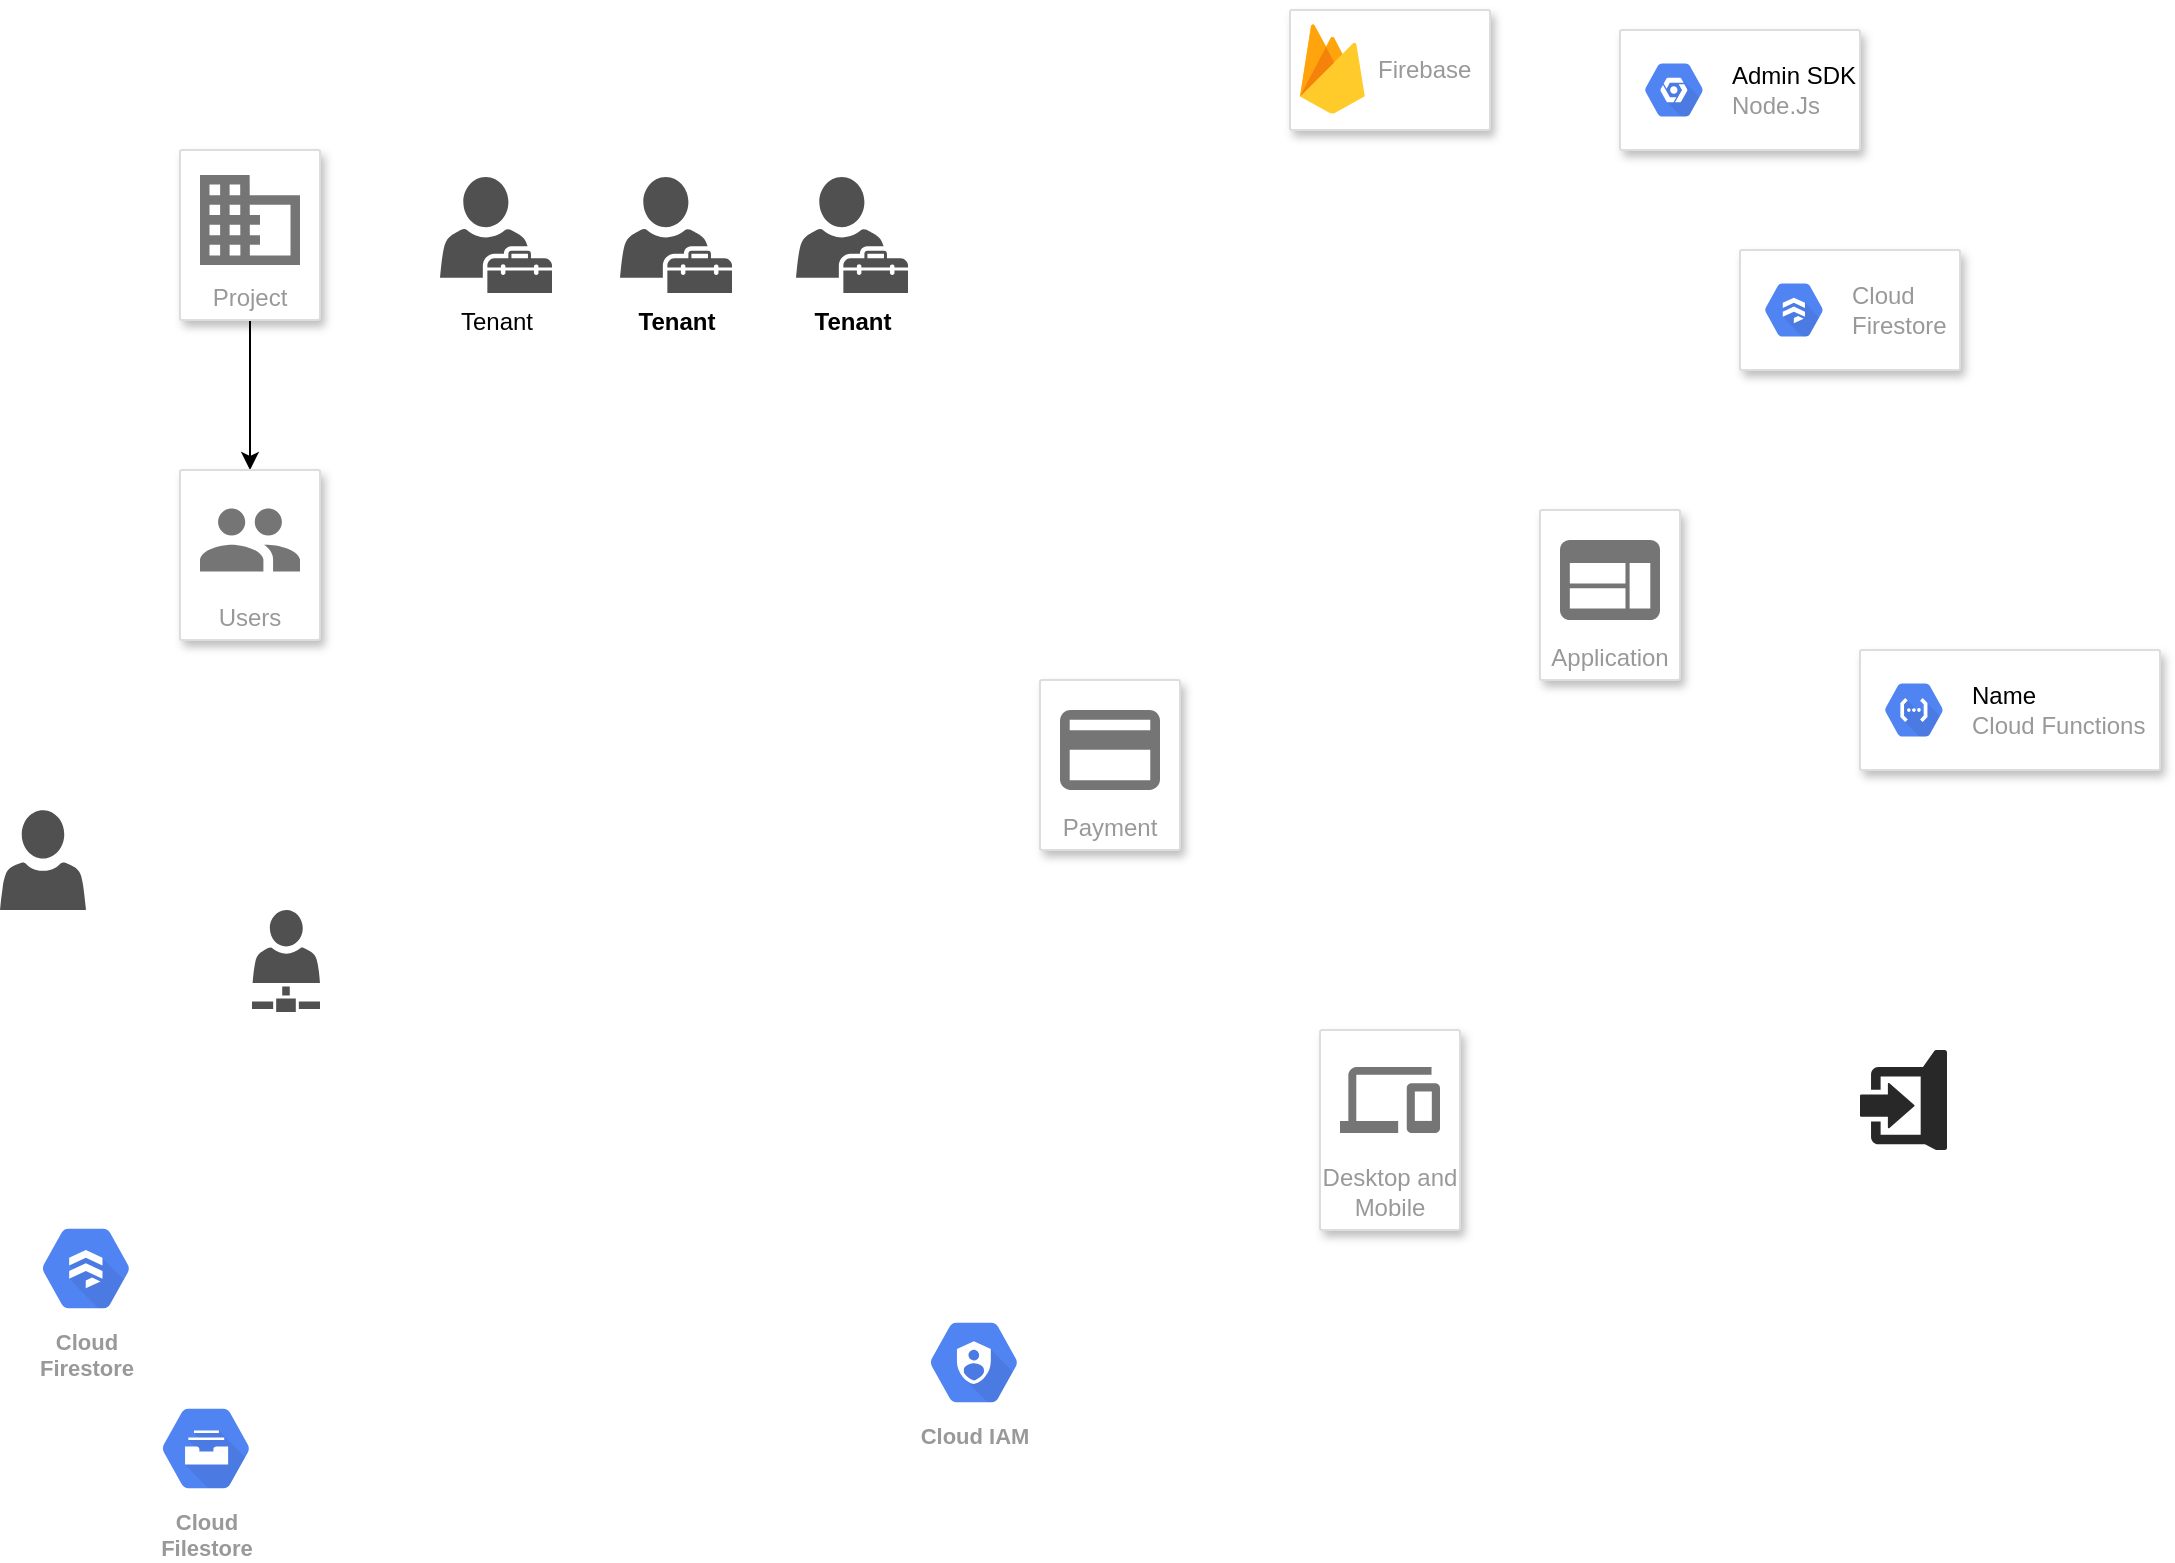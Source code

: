 <mxfile version="13.9.7" type="github">
  <diagram id="YlVkp8-III7TYCLAtudT" name="Page-1">
    <mxGraphModel dx="1349" dy="1154" grid="1" gridSize="10" guides="1" tooltips="1" connect="1" arrows="1" fold="1" page="1" pageScale="1" pageWidth="1169" pageHeight="827" math="0" shadow="0">
      <root>
        <mxCell id="0" />
        <mxCell id="1" parent="0" />
        <mxCell id="C5w15jPe9weFPQTxlSTk-1" value="" style="strokeColor=#dddddd;shadow=1;strokeWidth=1;rounded=1;absoluteArcSize=1;arcSize=2;" vertex="1" parent="1">
          <mxGeometry x="685" y="40" width="100" height="60" as="geometry" />
        </mxCell>
        <mxCell id="C5w15jPe9weFPQTxlSTk-2" value="Firebase" style="dashed=0;connectable=0;html=1;fillColor=#5184F3;strokeColor=none;shape=mxgraph.gcp2.firebase;part=1;labelPosition=right;verticalLabelPosition=middle;align=left;verticalAlign=middle;spacingLeft=5;fontColor=#999999;fontSize=12;" vertex="1" parent="C5w15jPe9weFPQTxlSTk-1">
          <mxGeometry width="32.4" height="45" relative="1" as="geometry">
            <mxPoint x="5" y="7" as="offset" />
          </mxGeometry>
        </mxCell>
        <mxCell id="C5w15jPe9weFPQTxlSTk-3" value="" style="strokeColor=#dddddd;shadow=1;strokeWidth=1;rounded=1;absoluteArcSize=1;arcSize=2;" vertex="1" parent="1">
          <mxGeometry x="850" y="50" width="120" height="60" as="geometry" />
        </mxCell>
        <mxCell id="C5w15jPe9weFPQTxlSTk-4" value="&lt;font color=&quot;#000000&quot;&gt;Admin SDK&lt;/font&gt;&lt;br&gt;Node.Js" style="dashed=0;connectable=0;html=1;fillColor=#5184F3;strokeColor=none;shape=mxgraph.gcp2.hexIcon;prIcon=placeholder;part=1;labelPosition=right;verticalLabelPosition=middle;align=left;verticalAlign=middle;spacingLeft=5;fontColor=#999999;fontSize=12;" vertex="1" parent="C5w15jPe9weFPQTxlSTk-3">
          <mxGeometry y="0.5" width="44" height="39" relative="1" as="geometry">
            <mxPoint x="5" y="-19.5" as="offset" />
          </mxGeometry>
        </mxCell>
        <mxCell id="C5w15jPe9weFPQTxlSTk-5" value="" style="strokeColor=#dddddd;shadow=1;strokeWidth=1;rounded=1;absoluteArcSize=1;arcSize=2;" vertex="1" parent="1">
          <mxGeometry x="970" y="360" width="150" height="60" as="geometry" />
        </mxCell>
        <mxCell id="C5w15jPe9weFPQTxlSTk-6" value="&lt;font color=&quot;#000000&quot;&gt;Name&lt;/font&gt;&lt;br&gt;Cloud Functions" style="dashed=0;connectable=0;html=1;fillColor=#5184F3;strokeColor=none;shape=mxgraph.gcp2.hexIcon;prIcon=cloud_functions;part=1;labelPosition=right;verticalLabelPosition=middle;align=left;verticalAlign=middle;spacingLeft=5;fontColor=#999999;fontSize=12;" vertex="1" parent="C5w15jPe9weFPQTxlSTk-5">
          <mxGeometry y="0.5" width="44" height="39" relative="1" as="geometry">
            <mxPoint x="5" y="-19.5" as="offset" />
          </mxGeometry>
        </mxCell>
        <mxCell id="C5w15jPe9weFPQTxlSTk-7" value="Application" style="strokeColor=#dddddd;shadow=1;strokeWidth=1;rounded=1;absoluteArcSize=1;arcSize=2;labelPosition=center;verticalLabelPosition=middle;align=center;verticalAlign=bottom;spacingLeft=0;fontColor=#999999;fontSize=12;whiteSpace=wrap;spacingBottom=2;" vertex="1" parent="1">
          <mxGeometry x="810" y="290" width="70" height="85" as="geometry" />
        </mxCell>
        <mxCell id="C5w15jPe9weFPQTxlSTk-8" value="" style="dashed=0;connectable=0;html=1;fillColor=#757575;strokeColor=none;shape=mxgraph.gcp2.application;part=1;" vertex="1" parent="C5w15jPe9weFPQTxlSTk-7">
          <mxGeometry x="0.5" width="50" height="40" relative="1" as="geometry">
            <mxPoint x="-25" y="15" as="offset" />
          </mxGeometry>
        </mxCell>
        <mxCell id="C5w15jPe9weFPQTxlSTk-22" value="" style="edgeStyle=orthogonalEdgeStyle;rounded=0;orthogonalLoop=1;jettySize=auto;html=1;" edge="1" parent="1" source="C5w15jPe9weFPQTxlSTk-9" target="C5w15jPe9weFPQTxlSTk-15">
          <mxGeometry relative="1" as="geometry" />
        </mxCell>
        <mxCell id="C5w15jPe9weFPQTxlSTk-9" value="Project" style="strokeColor=#dddddd;shadow=1;strokeWidth=1;rounded=1;absoluteArcSize=1;arcSize=2;labelPosition=center;verticalLabelPosition=middle;align=center;verticalAlign=bottom;spacingLeft=0;fontColor=#999999;fontSize=12;whiteSpace=wrap;spacingBottom=2;" vertex="1" parent="1">
          <mxGeometry x="130" y="110" width="70" height="85" as="geometry" />
        </mxCell>
        <mxCell id="C5w15jPe9weFPQTxlSTk-10" value="" style="dashed=0;connectable=0;html=1;fillColor=#757575;strokeColor=none;shape=mxgraph.gcp2.database;part=1;" vertex="1" parent="C5w15jPe9weFPQTxlSTk-9">
          <mxGeometry x="0.5" width="50" height="45" relative="1" as="geometry">
            <mxPoint x="-25" y="12.5" as="offset" />
          </mxGeometry>
        </mxCell>
        <mxCell id="C5w15jPe9weFPQTxlSTk-11" value="Desktop and Mobile" style="strokeColor=#dddddd;shadow=1;strokeWidth=1;rounded=1;absoluteArcSize=1;arcSize=2;labelPosition=center;verticalLabelPosition=middle;align=center;verticalAlign=bottom;spacingLeft=0;fontColor=#999999;fontSize=12;whiteSpace=wrap;spacingBottom=2;" vertex="1" parent="1">
          <mxGeometry x="700" y="550" width="70" height="100" as="geometry" />
        </mxCell>
        <mxCell id="C5w15jPe9weFPQTxlSTk-12" value="" style="dashed=0;connectable=0;html=1;fillColor=#757575;strokeColor=none;shape=mxgraph.gcp2.desktop_and_mobile;part=1;" vertex="1" parent="C5w15jPe9weFPQTxlSTk-11">
          <mxGeometry x="0.5" width="50" height="33" relative="1" as="geometry">
            <mxPoint x="-25" y="18.5" as="offset" />
          </mxGeometry>
        </mxCell>
        <mxCell id="C5w15jPe9weFPQTxlSTk-13" value="Payment" style="strokeColor=#dddddd;shadow=1;strokeWidth=1;rounded=1;absoluteArcSize=1;arcSize=2;labelPosition=center;verticalLabelPosition=middle;align=center;verticalAlign=bottom;spacingLeft=0;fontColor=#999999;fontSize=12;whiteSpace=wrap;spacingBottom=2;" vertex="1" parent="1">
          <mxGeometry x="560" y="375" width="70" height="85" as="geometry" />
        </mxCell>
        <mxCell id="C5w15jPe9weFPQTxlSTk-14" value="" style="dashed=0;connectable=0;html=1;fillColor=#757575;strokeColor=none;shape=mxgraph.gcp2.payment;part=1;" vertex="1" parent="C5w15jPe9weFPQTxlSTk-13">
          <mxGeometry x="0.5" width="50" height="40" relative="1" as="geometry">
            <mxPoint x="-25" y="15" as="offset" />
          </mxGeometry>
        </mxCell>
        <mxCell id="C5w15jPe9weFPQTxlSTk-15" value="Users" style="strokeColor=#dddddd;shadow=1;strokeWidth=1;rounded=1;absoluteArcSize=1;arcSize=2;labelPosition=center;verticalLabelPosition=middle;align=center;verticalAlign=bottom;spacingLeft=0;fontColor=#999999;fontSize=12;whiteSpace=wrap;spacingBottom=2;" vertex="1" parent="1">
          <mxGeometry x="130" y="270" width="70" height="85" as="geometry" />
        </mxCell>
        <mxCell id="C5w15jPe9weFPQTxlSTk-16" value="" style="dashed=0;connectable=0;html=1;fillColor=#757575;strokeColor=none;shape=mxgraph.gcp2.users;part=1;" vertex="1" parent="C5w15jPe9weFPQTxlSTk-15">
          <mxGeometry x="0.5" width="50" height="31.5" relative="1" as="geometry">
            <mxPoint x="-25" y="19.25" as="offset" />
          </mxGeometry>
        </mxCell>
        <mxCell id="C5w15jPe9weFPQTxlSTk-17" value="" style="strokeColor=#dddddd;shadow=1;strokeWidth=1;rounded=1;absoluteArcSize=1;arcSize=2;" vertex="1" parent="1">
          <mxGeometry x="910" y="160" width="110" height="60" as="geometry" />
        </mxCell>
        <mxCell id="C5w15jPe9weFPQTxlSTk-18" value="Cloud&#xa;Firestore" style="dashed=0;connectable=0;html=1;fillColor=#5184F3;strokeColor=none;shape=mxgraph.gcp2.hexIcon;prIcon=cloud_firestore;part=1;labelPosition=right;verticalLabelPosition=middle;align=left;verticalAlign=middle;spacingLeft=5;fontColor=#999999;fontSize=12;" vertex="1" parent="C5w15jPe9weFPQTxlSTk-17">
          <mxGeometry y="0.5" width="44" height="39" relative="1" as="geometry">
            <mxPoint x="5" y="-19.5" as="offset" />
          </mxGeometry>
        </mxCell>
        <mxCell id="C5w15jPe9weFPQTxlSTk-19" value="Cloud IAM" style="html=1;fillColor=#5184F3;strokeColor=none;verticalAlign=top;labelPosition=center;verticalLabelPosition=bottom;align=center;spacingTop=-6;fontSize=11;fontStyle=1;fontColor=#999999;shape=mxgraph.gcp2.hexIcon;prIcon=cloud_iam" vertex="1" parent="1">
          <mxGeometry x="494" y="687" width="66" height="58.5" as="geometry" />
        </mxCell>
        <mxCell id="C5w15jPe9weFPQTxlSTk-20" value="Cloud&#xa;Filestore" style="html=1;fillColor=#5184F3;strokeColor=none;verticalAlign=top;labelPosition=center;verticalLabelPosition=bottom;align=center;spacingTop=-6;fontSize=11;fontStyle=1;fontColor=#999999;shape=mxgraph.gcp2.hexIcon;prIcon=cloud_filestore" vertex="1" parent="1">
          <mxGeometry x="110" y="730" width="66" height="58.5" as="geometry" />
        </mxCell>
        <mxCell id="C5w15jPe9weFPQTxlSTk-21" value="Cloud&#xa;Firestore" style="html=1;fillColor=#5184F3;strokeColor=none;verticalAlign=top;labelPosition=center;verticalLabelPosition=bottom;align=center;spacingTop=-6;fontSize=11;fontStyle=1;fontColor=#999999;shape=mxgraph.gcp2.hexIcon;prIcon=cloud_firestore" vertex="1" parent="1">
          <mxGeometry x="50" y="640" width="66" height="58.5" as="geometry" />
        </mxCell>
        <mxCell id="C5w15jPe9weFPQTxlSTk-23" value="Tenant" style="pointerEvents=1;shadow=0;dashed=0;html=1;strokeColor=none;fillColor=#505050;labelPosition=center;verticalLabelPosition=bottom;verticalAlign=top;outlineConnect=0;align=center;shape=mxgraph.office.users.tenant_admin;" vertex="1" parent="1">
          <mxGeometry x="260" y="123.5" width="56" height="58" as="geometry" />
        </mxCell>
        <mxCell id="C5w15jPe9weFPQTxlSTk-24" value="" style="pointerEvents=1;shadow=0;dashed=0;html=1;strokeColor=none;labelPosition=center;verticalLabelPosition=bottom;verticalAlign=top;align=center;fillColor=#505050;shape=mxgraph.mscae.intune.account_portal" vertex="1" parent="1">
          <mxGeometry x="40" y="440" width="43" height="50" as="geometry" />
        </mxCell>
        <mxCell id="C5w15jPe9weFPQTxlSTk-25" value="" style="pointerEvents=1;shadow=0;dashed=0;html=1;strokeColor=none;fillColor=#505050;labelPosition=center;verticalLabelPosition=bottom;verticalAlign=top;outlineConnect=0;align=center;shape=mxgraph.office.services.business_connectivity_services;" vertex="1" parent="1">
          <mxGeometry x="166" y="490" width="34" height="51" as="geometry" />
        </mxCell>
        <mxCell id="C5w15jPe9weFPQTxlSTk-26" value="" style="verticalLabelPosition=bottom;html=1;fillColor=#282828;strokeColor=none;verticalAlign=top;pointerEvents=1;align=center;shape=mxgraph.cisco_safe.business_icons.icon23;" vertex="1" parent="1">
          <mxGeometry x="970" y="560" width="43.5" height="50" as="geometry" />
        </mxCell>
        <mxCell id="C5w15jPe9weFPQTxlSTk-27" value="Tenant" style="pointerEvents=1;shadow=0;dashed=0;html=1;strokeColor=none;fillColor=#505050;labelPosition=center;verticalLabelPosition=bottom;verticalAlign=top;outlineConnect=0;align=center;shape=mxgraph.office.users.tenant_admin;fontStyle=1" vertex="1" parent="1">
          <mxGeometry x="350" y="123.5" width="56" height="58" as="geometry" />
        </mxCell>
        <mxCell id="C5w15jPe9weFPQTxlSTk-28" value="Tenant" style="pointerEvents=1;shadow=0;dashed=0;html=1;strokeColor=none;fillColor=#505050;labelPosition=center;verticalLabelPosition=bottom;verticalAlign=top;outlineConnect=0;align=center;shape=mxgraph.office.users.tenant_admin;fontStyle=1" vertex="1" parent="1">
          <mxGeometry x="438" y="123.5" width="56" height="58" as="geometry" />
        </mxCell>
      </root>
    </mxGraphModel>
  </diagram>
</mxfile>
